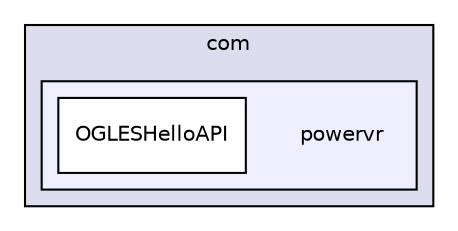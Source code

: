 digraph "PVR/SDK_3.4/Examples/Beginner/01_HelloAPI/OGLES/Build/Android/src/com/powervr" {
  compound=true
  node [ fontsize="10", fontname="Helvetica"];
  edge [ labelfontsize="10", labelfontname="Helvetica"];
  subgraph clusterdir_6311e4496c10d27587f2ab2419af132c {
    graph [ bgcolor="#ddddee", pencolor="black", label="com" fontname="Helvetica", fontsize="10", URL="dir_6311e4496c10d27587f2ab2419af132c.html"]
  subgraph clusterdir_6ea2bfc194b2d155775b3fbe53923115 {
    graph [ bgcolor="#eeeeff", pencolor="black", label="" URL="dir_6ea2bfc194b2d155775b3fbe53923115.html"];
    dir_6ea2bfc194b2d155775b3fbe53923115 [shape=plaintext label="powervr"];
    dir_0b2cb020838a67b78707b403a458e245 [shape=box label="OGLESHelloAPI" color="black" fillcolor="white" style="filled" URL="dir_0b2cb020838a67b78707b403a458e245.html"];
  }
  }
}
